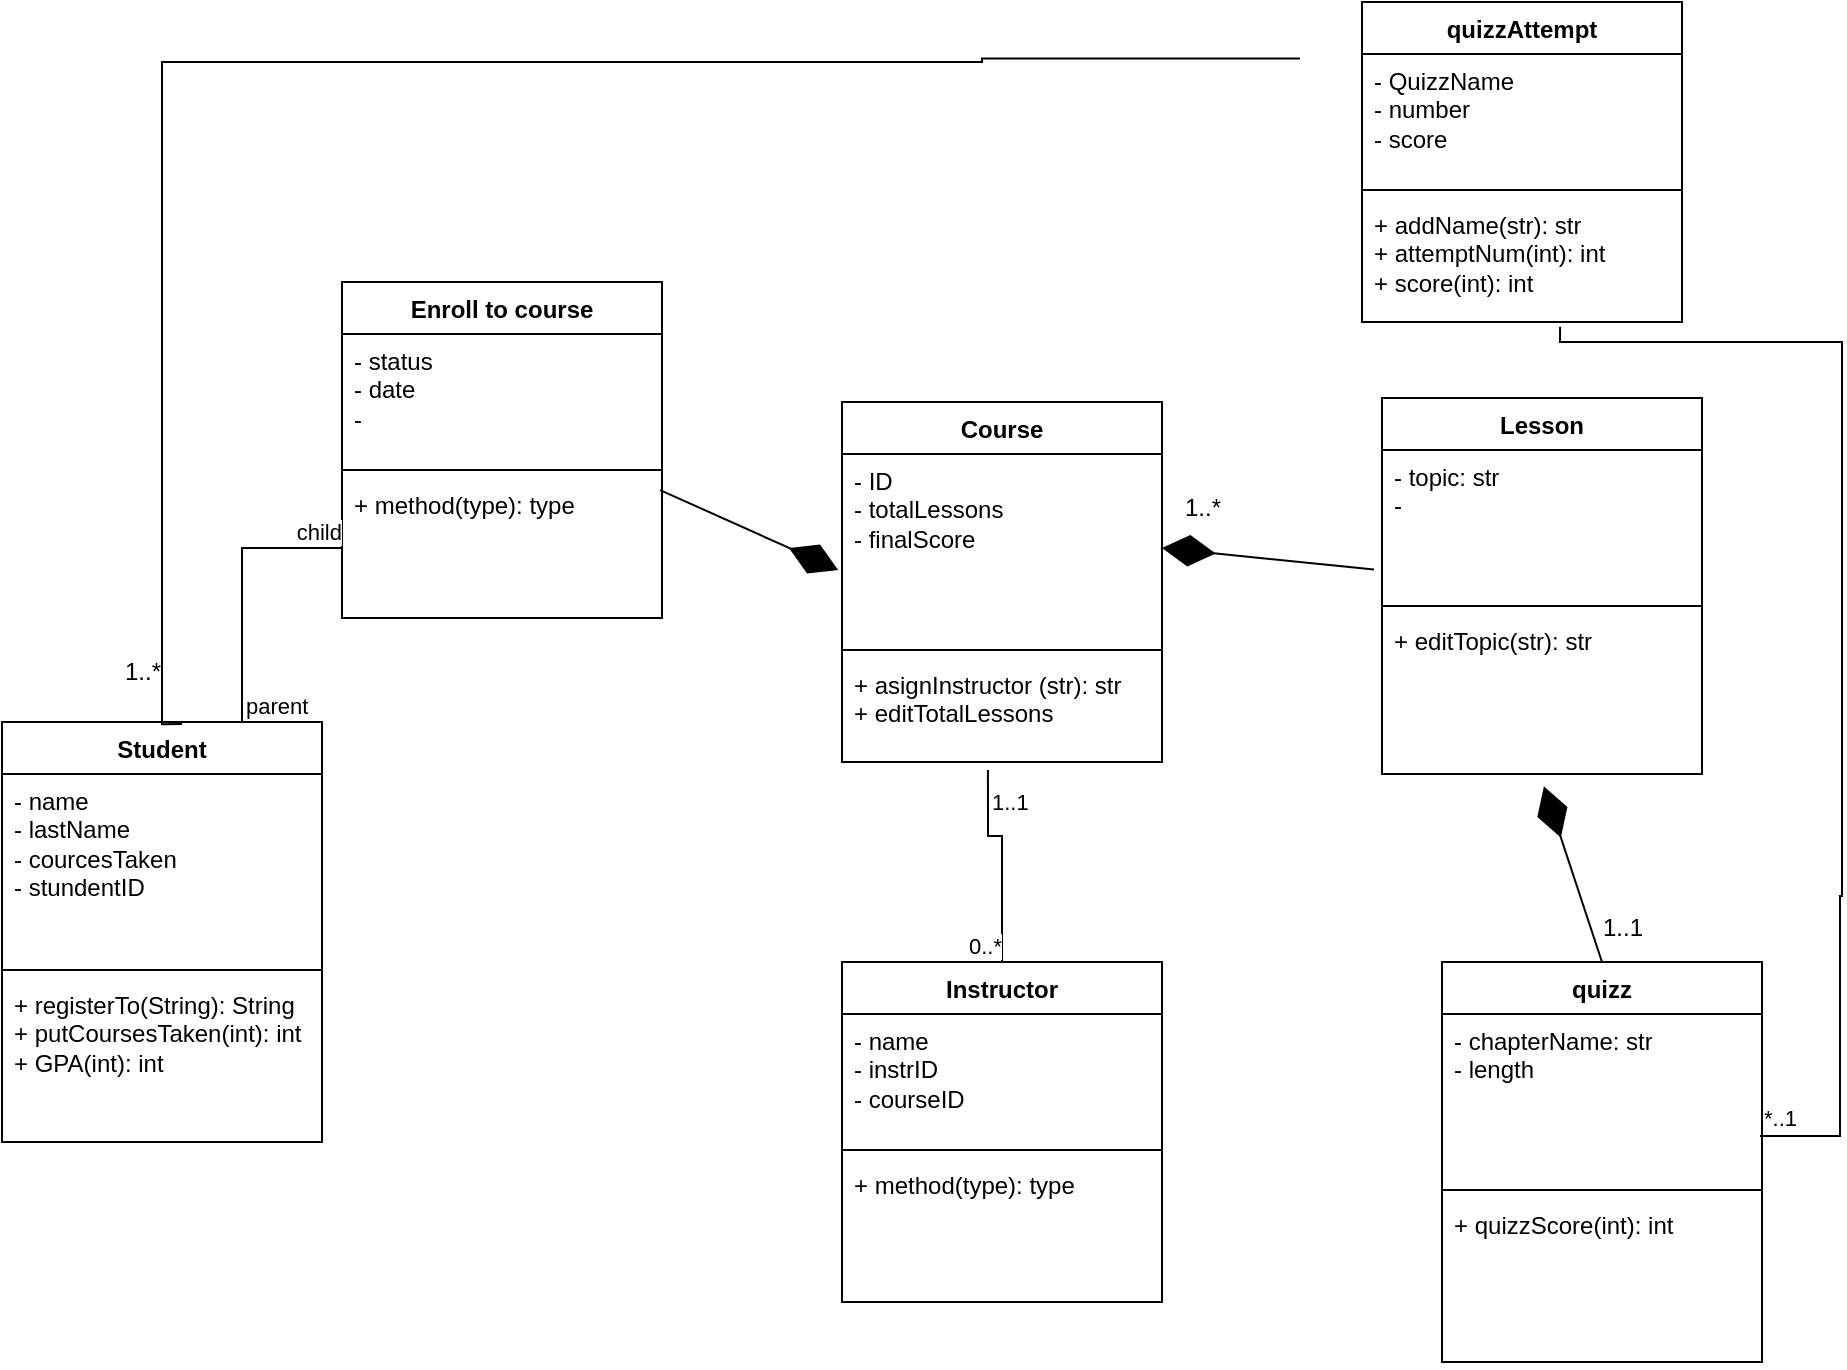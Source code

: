 <mxfile version="26.2.14">
  <diagram name="Page-1" id="ZTDHbHWHh-xHEKVuMD1L">
    <mxGraphModel dx="1418" dy="760" grid="1" gridSize="10" guides="1" tooltips="1" connect="1" arrows="1" fold="1" page="1" pageScale="1" pageWidth="850" pageHeight="1100" math="0" shadow="0">
      <root>
        <mxCell id="0" />
        <mxCell id="1" parent="0" />
        <mxCell id="LYCrx2zDSJ2l6XWpCZWf-10" value="Student" style="swimlane;fontStyle=1;align=center;verticalAlign=top;childLayout=stackLayout;horizontal=1;startSize=26;horizontalStack=0;resizeParent=1;resizeParentMax=0;resizeLast=0;collapsible=1;marginBottom=0;whiteSpace=wrap;html=1;" vertex="1" parent="1">
          <mxGeometry x="70" y="400" width="160" height="210" as="geometry" />
        </mxCell>
        <mxCell id="LYCrx2zDSJ2l6XWpCZWf-11" value="- name&lt;div&gt;- lastName&lt;br&gt;- courcesTaken&lt;/div&gt;&lt;div&gt;- stundentID&lt;/div&gt;" style="text;strokeColor=none;fillColor=none;align=left;verticalAlign=top;spacingLeft=4;spacingRight=4;overflow=hidden;rotatable=0;points=[[0,0.5],[1,0.5]];portConstraint=eastwest;whiteSpace=wrap;html=1;" vertex="1" parent="LYCrx2zDSJ2l6XWpCZWf-10">
          <mxGeometry y="26" width="160" height="94" as="geometry" />
        </mxCell>
        <mxCell id="LYCrx2zDSJ2l6XWpCZWf-12" value="" style="line;strokeWidth=1;fillColor=none;align=left;verticalAlign=middle;spacingTop=-1;spacingLeft=3;spacingRight=3;rotatable=0;labelPosition=right;points=[];portConstraint=eastwest;strokeColor=inherit;" vertex="1" parent="LYCrx2zDSJ2l6XWpCZWf-10">
          <mxGeometry y="120" width="160" height="8" as="geometry" />
        </mxCell>
        <mxCell id="LYCrx2zDSJ2l6XWpCZWf-13" value="+ registerTo(String): String&lt;br&gt;+ putCoursesTaken(int): int&lt;br&gt;+ GPA(int): int" style="text;strokeColor=none;fillColor=none;align=left;verticalAlign=top;spacingLeft=4;spacingRight=4;overflow=hidden;rotatable=0;points=[[0,0.5],[1,0.5]];portConstraint=eastwest;whiteSpace=wrap;html=1;" vertex="1" parent="LYCrx2zDSJ2l6XWpCZWf-10">
          <mxGeometry y="128" width="160" height="82" as="geometry" />
        </mxCell>
        <mxCell id="LYCrx2zDSJ2l6XWpCZWf-14" value="Course" style="swimlane;fontStyle=1;align=center;verticalAlign=top;childLayout=stackLayout;horizontal=1;startSize=26;horizontalStack=0;resizeParent=1;resizeParentMax=0;resizeLast=0;collapsible=1;marginBottom=0;whiteSpace=wrap;html=1;" vertex="1" parent="1">
          <mxGeometry x="490" y="240" width="160" height="180" as="geometry" />
        </mxCell>
        <mxCell id="LYCrx2zDSJ2l6XWpCZWf-15" value="&lt;div&gt;- ID&lt;br&gt;&lt;div&gt;- totalLessons&lt;/div&gt;&lt;div&gt;- finalScore&lt;/div&gt;&lt;div&gt;&lt;br&gt;&lt;/div&gt;&lt;/div&gt;" style="text;strokeColor=none;fillColor=none;align=left;verticalAlign=top;spacingLeft=4;spacingRight=4;overflow=hidden;rotatable=0;points=[[0,0.5],[1,0.5]];portConstraint=eastwest;whiteSpace=wrap;html=1;" vertex="1" parent="LYCrx2zDSJ2l6XWpCZWf-14">
          <mxGeometry y="26" width="160" height="94" as="geometry" />
        </mxCell>
        <mxCell id="LYCrx2zDSJ2l6XWpCZWf-16" value="" style="line;strokeWidth=1;fillColor=none;align=left;verticalAlign=middle;spacingTop=-1;spacingLeft=3;spacingRight=3;rotatable=0;labelPosition=right;points=[];portConstraint=eastwest;strokeColor=inherit;" vertex="1" parent="LYCrx2zDSJ2l6XWpCZWf-14">
          <mxGeometry y="120" width="160" height="8" as="geometry" />
        </mxCell>
        <mxCell id="LYCrx2zDSJ2l6XWpCZWf-17" value="+ asignInstructor (str): str&lt;div&gt;+ editTotalLessons&lt;/div&gt;" style="text;strokeColor=none;fillColor=none;align=left;verticalAlign=top;spacingLeft=4;spacingRight=4;overflow=hidden;rotatable=0;points=[[0,0.5],[1,0.5]];portConstraint=eastwest;whiteSpace=wrap;html=1;" vertex="1" parent="LYCrx2zDSJ2l6XWpCZWf-14">
          <mxGeometry y="128" width="160" height="52" as="geometry" />
        </mxCell>
        <mxCell id="LYCrx2zDSJ2l6XWpCZWf-18" value="Instructor" style="swimlane;fontStyle=1;align=center;verticalAlign=top;childLayout=stackLayout;horizontal=1;startSize=26;horizontalStack=0;resizeParent=1;resizeParentMax=0;resizeLast=0;collapsible=1;marginBottom=0;whiteSpace=wrap;html=1;" vertex="1" parent="1">
          <mxGeometry x="490" y="520" width="160" height="170" as="geometry" />
        </mxCell>
        <mxCell id="LYCrx2zDSJ2l6XWpCZWf-19" value="- name&lt;div&gt;- instrID&lt;/div&gt;&lt;div&gt;- courseID&lt;/div&gt;" style="text;strokeColor=none;fillColor=none;align=left;verticalAlign=top;spacingLeft=4;spacingRight=4;overflow=hidden;rotatable=0;points=[[0,0.5],[1,0.5]];portConstraint=eastwest;whiteSpace=wrap;html=1;" vertex="1" parent="LYCrx2zDSJ2l6XWpCZWf-18">
          <mxGeometry y="26" width="160" height="64" as="geometry" />
        </mxCell>
        <mxCell id="LYCrx2zDSJ2l6XWpCZWf-20" value="" style="line;strokeWidth=1;fillColor=none;align=left;verticalAlign=middle;spacingTop=-1;spacingLeft=3;spacingRight=3;rotatable=0;labelPosition=right;points=[];portConstraint=eastwest;strokeColor=inherit;" vertex="1" parent="LYCrx2zDSJ2l6XWpCZWf-18">
          <mxGeometry y="90" width="160" height="8" as="geometry" />
        </mxCell>
        <mxCell id="LYCrx2zDSJ2l6XWpCZWf-21" value="+ method(type): type" style="text;strokeColor=none;fillColor=none;align=left;verticalAlign=top;spacingLeft=4;spacingRight=4;overflow=hidden;rotatable=0;points=[[0,0.5],[1,0.5]];portConstraint=eastwest;whiteSpace=wrap;html=1;" vertex="1" parent="LYCrx2zDSJ2l6XWpCZWf-18">
          <mxGeometry y="98" width="160" height="72" as="geometry" />
        </mxCell>
        <mxCell id="LYCrx2zDSJ2l6XWpCZWf-22" value="Lesson" style="swimlane;fontStyle=1;align=center;verticalAlign=top;childLayout=stackLayout;horizontal=1;startSize=26;horizontalStack=0;resizeParent=1;resizeParentMax=0;resizeLast=0;collapsible=1;marginBottom=0;whiteSpace=wrap;html=1;" vertex="1" parent="1">
          <mxGeometry x="760" y="238" width="160" height="188" as="geometry" />
        </mxCell>
        <mxCell id="LYCrx2zDSJ2l6XWpCZWf-23" value="- topic: str&lt;div&gt;-&amp;nbsp;&lt;/div&gt;" style="text;strokeColor=none;fillColor=none;align=left;verticalAlign=top;spacingLeft=4;spacingRight=4;overflow=hidden;rotatable=0;points=[[0,0.5],[1,0.5]];portConstraint=eastwest;whiteSpace=wrap;html=1;" vertex="1" parent="LYCrx2zDSJ2l6XWpCZWf-22">
          <mxGeometry y="26" width="160" height="74" as="geometry" />
        </mxCell>
        <mxCell id="LYCrx2zDSJ2l6XWpCZWf-24" value="" style="line;strokeWidth=1;fillColor=none;align=left;verticalAlign=middle;spacingTop=-1;spacingLeft=3;spacingRight=3;rotatable=0;labelPosition=right;points=[];portConstraint=eastwest;strokeColor=inherit;" vertex="1" parent="LYCrx2zDSJ2l6XWpCZWf-22">
          <mxGeometry y="100" width="160" height="8" as="geometry" />
        </mxCell>
        <mxCell id="LYCrx2zDSJ2l6XWpCZWf-25" value="+ editTopic(str): str" style="text;strokeColor=none;fillColor=none;align=left;verticalAlign=top;spacingLeft=4;spacingRight=4;overflow=hidden;rotatable=0;points=[[0,0.5],[1,0.5]];portConstraint=eastwest;whiteSpace=wrap;html=1;" vertex="1" parent="LYCrx2zDSJ2l6XWpCZWf-22">
          <mxGeometry y="108" width="160" height="80" as="geometry" />
        </mxCell>
        <mxCell id="LYCrx2zDSJ2l6XWpCZWf-26" value="quizz" style="swimlane;fontStyle=1;align=center;verticalAlign=top;childLayout=stackLayout;horizontal=1;startSize=26;horizontalStack=0;resizeParent=1;resizeParentMax=0;resizeLast=0;collapsible=1;marginBottom=0;whiteSpace=wrap;html=1;" vertex="1" parent="1">
          <mxGeometry x="790" y="520" width="160" height="200" as="geometry" />
        </mxCell>
        <mxCell id="LYCrx2zDSJ2l6XWpCZWf-27" value="- chapterName: str&lt;br&gt;&lt;div&gt;- length&lt;/div&gt;" style="text;strokeColor=none;fillColor=none;align=left;verticalAlign=top;spacingLeft=4;spacingRight=4;overflow=hidden;rotatable=0;points=[[0,0.5],[1,0.5]];portConstraint=eastwest;whiteSpace=wrap;html=1;" vertex="1" parent="LYCrx2zDSJ2l6XWpCZWf-26">
          <mxGeometry y="26" width="160" height="84" as="geometry" />
        </mxCell>
        <mxCell id="LYCrx2zDSJ2l6XWpCZWf-28" value="" style="line;strokeWidth=1;fillColor=none;align=left;verticalAlign=middle;spacingTop=-1;spacingLeft=3;spacingRight=3;rotatable=0;labelPosition=right;points=[];portConstraint=eastwest;strokeColor=inherit;" vertex="1" parent="LYCrx2zDSJ2l6XWpCZWf-26">
          <mxGeometry y="110" width="160" height="8" as="geometry" />
        </mxCell>
        <mxCell id="LYCrx2zDSJ2l6XWpCZWf-29" value="+ quizzScore(int): int" style="text;strokeColor=none;fillColor=none;align=left;verticalAlign=top;spacingLeft=4;spacingRight=4;overflow=hidden;rotatable=0;points=[[0,0.5],[1,0.5]];portConstraint=eastwest;whiteSpace=wrap;html=1;" vertex="1" parent="LYCrx2zDSJ2l6XWpCZWf-26">
          <mxGeometry y="118" width="160" height="82" as="geometry" />
        </mxCell>
        <mxCell id="LYCrx2zDSJ2l6XWpCZWf-34" value="" style="endArrow=diamondThin;endFill=1;endSize=24;html=1;rounded=0;entryX=1;entryY=0.5;entryDx=0;entryDy=0;exitX=-0.025;exitY=0.808;exitDx=0;exitDy=0;exitPerimeter=0;" edge="1" parent="1" source="LYCrx2zDSJ2l6XWpCZWf-23" target="LYCrx2zDSJ2l6XWpCZWf-15">
          <mxGeometry width="160" relative="1" as="geometry">
            <mxPoint x="680" y="390" as="sourcePoint" />
            <mxPoint x="840" y="390" as="targetPoint" />
          </mxGeometry>
        </mxCell>
        <mxCell id="LYCrx2zDSJ2l6XWpCZWf-35" value="" style="endArrow=none;html=1;edgeStyle=orthogonalEdgeStyle;rounded=0;exitX=0.456;exitY=1.077;exitDx=0;exitDy=0;exitPerimeter=0;entryX=0.5;entryY=0;entryDx=0;entryDy=0;" edge="1" parent="1" source="LYCrx2zDSJ2l6XWpCZWf-17" target="LYCrx2zDSJ2l6XWpCZWf-18">
          <mxGeometry relative="1" as="geometry">
            <mxPoint x="560" y="420" as="sourcePoint" />
            <mxPoint x="670" y="450" as="targetPoint" />
            <Array as="points">
              <mxPoint x="563" y="457" />
              <mxPoint x="570" y="457" />
            </Array>
          </mxGeometry>
        </mxCell>
        <mxCell id="LYCrx2zDSJ2l6XWpCZWf-36" value="1..1" style="edgeLabel;resizable=0;html=1;align=left;verticalAlign=bottom;" connectable="0" vertex="1" parent="LYCrx2zDSJ2l6XWpCZWf-35">
          <mxGeometry x="-1" relative="1" as="geometry">
            <mxPoint y="24" as="offset" />
          </mxGeometry>
        </mxCell>
        <mxCell id="LYCrx2zDSJ2l6XWpCZWf-37" value="0..*" style="edgeLabel;resizable=0;html=1;align=right;verticalAlign=bottom;" connectable="0" vertex="1" parent="LYCrx2zDSJ2l6XWpCZWf-35">
          <mxGeometry x="1" relative="1" as="geometry" />
        </mxCell>
        <mxCell id="LYCrx2zDSJ2l6XWpCZWf-38" value="" style="endArrow=diamondThin;endFill=1;endSize=24;html=1;rounded=0;entryX=0.506;entryY=1.077;entryDx=0;entryDy=0;entryPerimeter=0;exitX=0.5;exitY=0;exitDx=0;exitDy=0;" edge="1" parent="1" source="LYCrx2zDSJ2l6XWpCZWf-26" target="LYCrx2zDSJ2l6XWpCZWf-25">
          <mxGeometry width="160" relative="1" as="geometry">
            <mxPoint x="810" y="390" as="sourcePoint" />
            <mxPoint x="970" y="390" as="targetPoint" />
          </mxGeometry>
        </mxCell>
        <mxCell id="LYCrx2zDSJ2l6XWpCZWf-39" value="1..*" style="text;html=1;align=center;verticalAlign=middle;resizable=0;points=[];autosize=1;strokeColor=none;fillColor=none;" vertex="1" parent="1">
          <mxGeometry x="650" y="278" width="40" height="30" as="geometry" />
        </mxCell>
        <mxCell id="LYCrx2zDSJ2l6XWpCZWf-41" value="1..1" style="text;html=1;align=center;verticalAlign=middle;resizable=0;points=[];autosize=1;strokeColor=none;fillColor=none;" vertex="1" parent="1">
          <mxGeometry x="860" y="488" width="40" height="30" as="geometry" />
        </mxCell>
        <mxCell id="LYCrx2zDSJ2l6XWpCZWf-42" value="" style="endArrow=none;html=1;edgeStyle=orthogonalEdgeStyle;rounded=0;entryX=0.563;entryY=0.005;entryDx=0;entryDy=0;entryPerimeter=0;exitX=0.994;exitY=0.06;exitDx=0;exitDy=0;exitPerimeter=0;" edge="1" parent="1" target="LYCrx2zDSJ2l6XWpCZWf-10">
          <mxGeometry relative="1" as="geometry">
            <mxPoint x="718.96" y="68.22" as="sourcePoint" />
            <mxPoint x="-30.0" y="426.0" as="targetPoint" />
            <Array as="points">
              <mxPoint x="560" y="68" />
              <mxPoint x="560" y="70" />
              <mxPoint x="150" y="70" />
              <mxPoint x="150" y="401" />
            </Array>
          </mxGeometry>
        </mxCell>
        <mxCell id="LYCrx2zDSJ2l6XWpCZWf-45" value="1..*" style="text;html=1;align=center;verticalAlign=middle;resizable=0;points=[];autosize=1;strokeColor=none;fillColor=none;" vertex="1" parent="1">
          <mxGeometry x="120" y="360" width="40" height="30" as="geometry" />
        </mxCell>
        <mxCell id="LYCrx2zDSJ2l6XWpCZWf-46" value="" style="endArrow=none;html=1;edgeStyle=orthogonalEdgeStyle;rounded=0;entryX=0.619;entryY=1.038;entryDx=0;entryDy=0;entryPerimeter=0;exitX=0.994;exitY=0.726;exitDx=0;exitDy=0;exitPerimeter=0;" edge="1" parent="1" source="LYCrx2zDSJ2l6XWpCZWf-27" target="LYCrx2zDSJ2l6XWpCZWf-51">
          <mxGeometry relative="1" as="geometry">
            <mxPoint x="988.96" y="488.0" as="sourcePoint" />
            <mxPoint x="880.0" y="-21.836" as="targetPoint" />
            <Array as="points">
              <mxPoint x="989" y="607" />
              <mxPoint x="989" y="487" />
              <mxPoint x="990" y="487" />
              <mxPoint x="990" y="210" />
              <mxPoint x="849" y="210" />
            </Array>
          </mxGeometry>
        </mxCell>
        <mxCell id="LYCrx2zDSJ2l6XWpCZWf-47" value="*..1" style="edgeLabel;resizable=0;html=1;align=left;verticalAlign=bottom;" connectable="0" vertex="1" parent="LYCrx2zDSJ2l6XWpCZWf-46">
          <mxGeometry x="-1" relative="1" as="geometry" />
        </mxCell>
        <mxCell id="LYCrx2zDSJ2l6XWpCZWf-48" value="quizzAttempt" style="swimlane;fontStyle=1;align=center;verticalAlign=top;childLayout=stackLayout;horizontal=1;startSize=26;horizontalStack=0;resizeParent=1;resizeParentMax=0;resizeLast=0;collapsible=1;marginBottom=0;whiteSpace=wrap;html=1;" vertex="1" parent="1">
          <mxGeometry x="750" y="40" width="160" height="160" as="geometry" />
        </mxCell>
        <mxCell id="LYCrx2zDSJ2l6XWpCZWf-49" value="- QuizzName&lt;div&gt;- number&lt;/div&gt;&lt;div&gt;- score&lt;br&gt;&lt;div&gt;&lt;br&gt;&lt;/div&gt;&lt;/div&gt;" style="text;strokeColor=none;fillColor=none;align=left;verticalAlign=top;spacingLeft=4;spacingRight=4;overflow=hidden;rotatable=0;points=[[0,0.5],[1,0.5]];portConstraint=eastwest;whiteSpace=wrap;html=1;" vertex="1" parent="LYCrx2zDSJ2l6XWpCZWf-48">
          <mxGeometry y="26" width="160" height="64" as="geometry" />
        </mxCell>
        <mxCell id="LYCrx2zDSJ2l6XWpCZWf-50" value="" style="line;strokeWidth=1;fillColor=none;align=left;verticalAlign=middle;spacingTop=-1;spacingLeft=3;spacingRight=3;rotatable=0;labelPosition=right;points=[];portConstraint=eastwest;strokeColor=inherit;" vertex="1" parent="LYCrx2zDSJ2l6XWpCZWf-48">
          <mxGeometry y="90" width="160" height="8" as="geometry" />
        </mxCell>
        <mxCell id="LYCrx2zDSJ2l6XWpCZWf-51" value="+ addName(str): str&lt;br&gt;+ attemptNum(int): int&lt;div&gt;+ score(int): int&lt;/div&gt;" style="text;strokeColor=none;fillColor=none;align=left;verticalAlign=top;spacingLeft=4;spacingRight=4;overflow=hidden;rotatable=0;points=[[0,0.5],[1,0.5]];portConstraint=eastwest;whiteSpace=wrap;html=1;" vertex="1" parent="LYCrx2zDSJ2l6XWpCZWf-48">
          <mxGeometry y="98" width="160" height="62" as="geometry" />
        </mxCell>
        <mxCell id="LYCrx2zDSJ2l6XWpCZWf-52" value="Enroll to course" style="swimlane;fontStyle=1;align=center;verticalAlign=top;childLayout=stackLayout;horizontal=1;startSize=26;horizontalStack=0;resizeParent=1;resizeParentMax=0;resizeLast=0;collapsible=1;marginBottom=0;whiteSpace=wrap;html=1;" vertex="1" parent="1">
          <mxGeometry x="240" y="180" width="160" height="168" as="geometry" />
        </mxCell>
        <mxCell id="LYCrx2zDSJ2l6XWpCZWf-53" value="- status&lt;div&gt;- date&lt;/div&gt;&lt;div&gt;-&lt;/div&gt;" style="text;strokeColor=none;fillColor=none;align=left;verticalAlign=top;spacingLeft=4;spacingRight=4;overflow=hidden;rotatable=0;points=[[0,0.5],[1,0.5]];portConstraint=eastwest;whiteSpace=wrap;html=1;" vertex="1" parent="LYCrx2zDSJ2l6XWpCZWf-52">
          <mxGeometry y="26" width="160" height="64" as="geometry" />
        </mxCell>
        <mxCell id="LYCrx2zDSJ2l6XWpCZWf-54" value="" style="line;strokeWidth=1;fillColor=none;align=left;verticalAlign=middle;spacingTop=-1;spacingLeft=3;spacingRight=3;rotatable=0;labelPosition=right;points=[];portConstraint=eastwest;strokeColor=inherit;" vertex="1" parent="LYCrx2zDSJ2l6XWpCZWf-52">
          <mxGeometry y="90" width="160" height="8" as="geometry" />
        </mxCell>
        <mxCell id="LYCrx2zDSJ2l6XWpCZWf-55" value="+ method(type): type" style="text;strokeColor=none;fillColor=none;align=left;verticalAlign=top;spacingLeft=4;spacingRight=4;overflow=hidden;rotatable=0;points=[[0,0.5],[1,0.5]];portConstraint=eastwest;whiteSpace=wrap;html=1;" vertex="1" parent="LYCrx2zDSJ2l6XWpCZWf-52">
          <mxGeometry y="98" width="160" height="70" as="geometry" />
        </mxCell>
        <mxCell id="LYCrx2zDSJ2l6XWpCZWf-56" value="" style="endArrow=diamondThin;endFill=1;endSize=24;html=1;rounded=0;entryX=-0.012;entryY=0.617;entryDx=0;entryDy=0;entryPerimeter=0;exitX=0.994;exitY=0.086;exitDx=0;exitDy=0;exitPerimeter=0;" edge="1" parent="1" source="LYCrx2zDSJ2l6XWpCZWf-55" target="LYCrx2zDSJ2l6XWpCZWf-15">
          <mxGeometry width="160" relative="1" as="geometry">
            <mxPoint x="290" y="330" as="sourcePoint" />
            <mxPoint x="450" y="330" as="targetPoint" />
          </mxGeometry>
        </mxCell>
        <mxCell id="LYCrx2zDSJ2l6XWpCZWf-57" value="" style="endArrow=none;html=1;edgeStyle=orthogonalEdgeStyle;rounded=0;exitX=0.75;exitY=0;exitDx=0;exitDy=0;" edge="1" parent="1" source="LYCrx2zDSJ2l6XWpCZWf-10" target="LYCrx2zDSJ2l6XWpCZWf-55">
          <mxGeometry relative="1" as="geometry">
            <mxPoint x="240" y="340" as="sourcePoint" />
            <mxPoint x="310" y="270" as="targetPoint" />
          </mxGeometry>
        </mxCell>
        <mxCell id="LYCrx2zDSJ2l6XWpCZWf-58" value="parent" style="edgeLabel;resizable=0;html=1;align=left;verticalAlign=bottom;" connectable="0" vertex="1" parent="LYCrx2zDSJ2l6XWpCZWf-57">
          <mxGeometry x="-1" relative="1" as="geometry" />
        </mxCell>
        <mxCell id="LYCrx2zDSJ2l6XWpCZWf-59" value="child" style="edgeLabel;resizable=0;html=1;align=right;verticalAlign=bottom;" connectable="0" vertex="1" parent="LYCrx2zDSJ2l6XWpCZWf-57">
          <mxGeometry x="1" relative="1" as="geometry" />
        </mxCell>
      </root>
    </mxGraphModel>
  </diagram>
</mxfile>
